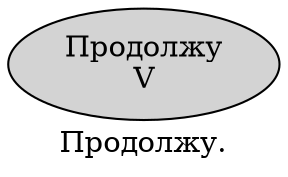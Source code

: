 digraph SENTENCE_4247 {
	graph [label="Продолжу."]
	node [style=filled]
		0 [label="Продолжу
V" color="" fillcolor=lightgray penwidth=1 shape=ellipse]
}